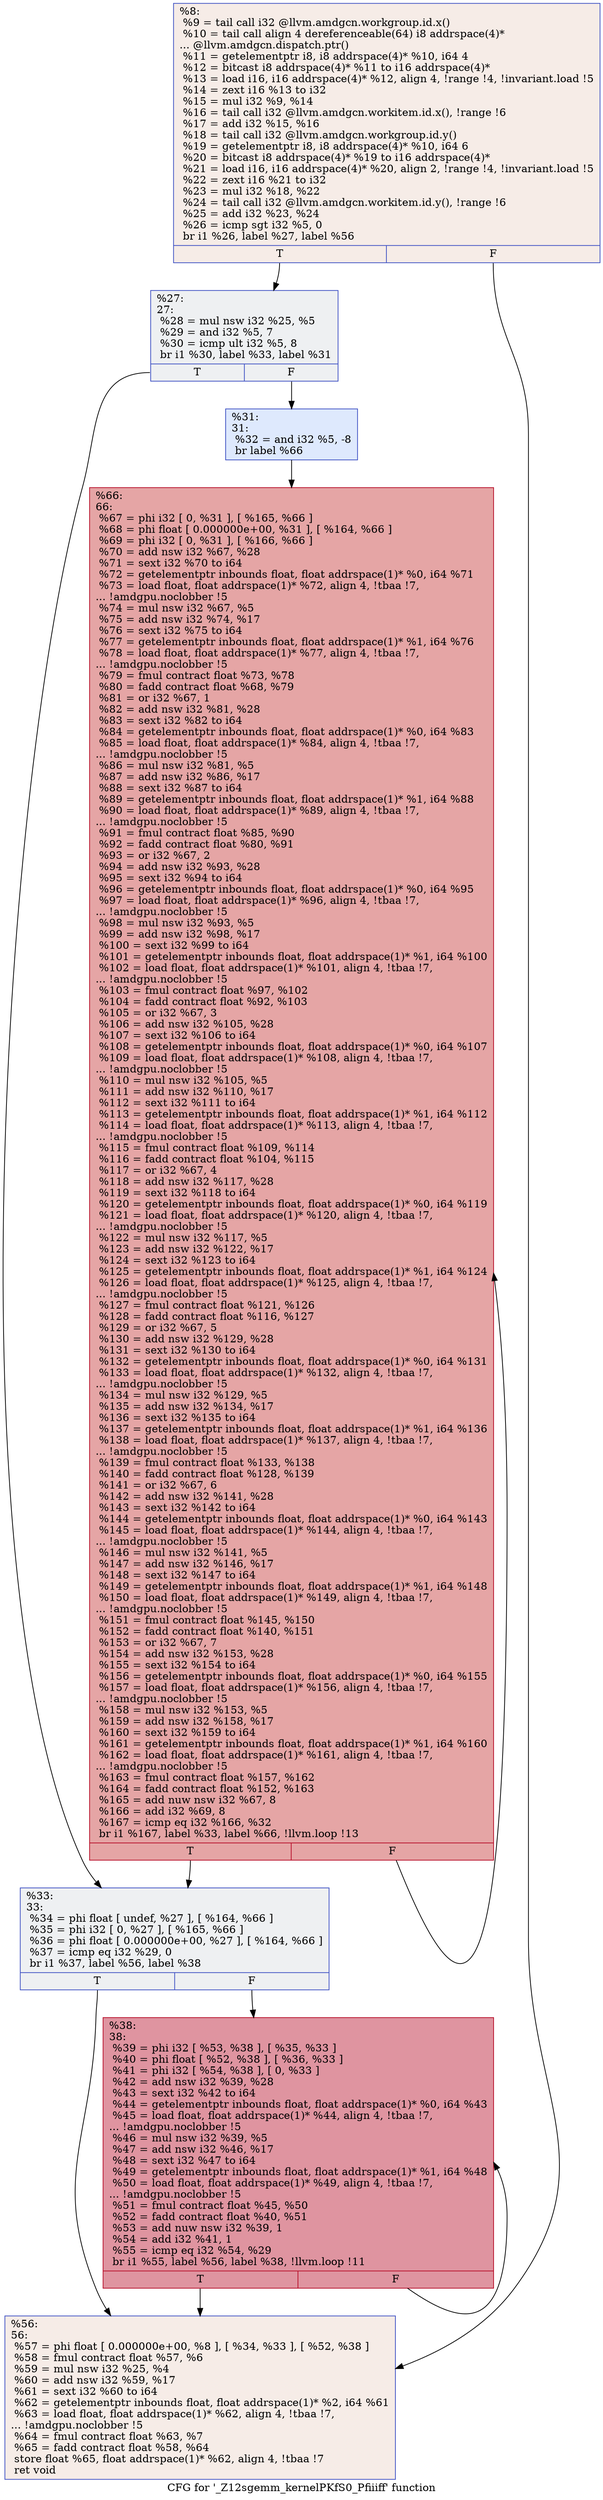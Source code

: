 digraph "CFG for '_Z12sgemm_kernelPKfS0_Pfiiiff' function" {
	label="CFG for '_Z12sgemm_kernelPKfS0_Pfiiiff' function";

	Node0x5473d10 [shape=record,color="#3d50c3ff", style=filled, fillcolor="#ead5c970",label="{%8:\l  %9 = tail call i32 @llvm.amdgcn.workgroup.id.x()\l  %10 = tail call align 4 dereferenceable(64) i8 addrspace(4)*\l... @llvm.amdgcn.dispatch.ptr()\l  %11 = getelementptr i8, i8 addrspace(4)* %10, i64 4\l  %12 = bitcast i8 addrspace(4)* %11 to i16 addrspace(4)*\l  %13 = load i16, i16 addrspace(4)* %12, align 4, !range !4, !invariant.load !5\l  %14 = zext i16 %13 to i32\l  %15 = mul i32 %9, %14\l  %16 = tail call i32 @llvm.amdgcn.workitem.id.x(), !range !6\l  %17 = add i32 %15, %16\l  %18 = tail call i32 @llvm.amdgcn.workgroup.id.y()\l  %19 = getelementptr i8, i8 addrspace(4)* %10, i64 6\l  %20 = bitcast i8 addrspace(4)* %19 to i16 addrspace(4)*\l  %21 = load i16, i16 addrspace(4)* %20, align 2, !range !4, !invariant.load !5\l  %22 = zext i16 %21 to i32\l  %23 = mul i32 %18, %22\l  %24 = tail call i32 @llvm.amdgcn.workitem.id.y(), !range !6\l  %25 = add i32 %23, %24\l  %26 = icmp sgt i32 %5, 0\l  br i1 %26, label %27, label %56\l|{<s0>T|<s1>F}}"];
	Node0x5473d10:s0 -> Node0x5477610;
	Node0x5473d10:s1 -> Node0x54776a0;
	Node0x5477610 [shape=record,color="#3d50c3ff", style=filled, fillcolor="#d9dce170",label="{%27:\l27:                                               \l  %28 = mul nsw i32 %25, %5\l  %29 = and i32 %5, 7\l  %30 = icmp ult i32 %5, 8\l  br i1 %30, label %33, label %31\l|{<s0>T|<s1>F}}"];
	Node0x5477610:s0 -> Node0x54779f0;
	Node0x5477610:s1 -> Node0x5477a40;
	Node0x5477a40 [shape=record,color="#3d50c3ff", style=filled, fillcolor="#b5cdfa70",label="{%31:\l31:                                               \l  %32 = and i32 %5, -8\l  br label %66\l}"];
	Node0x5477a40 -> Node0x5475aa0;
	Node0x54779f0 [shape=record,color="#3d50c3ff", style=filled, fillcolor="#d9dce170",label="{%33:\l33:                                               \l  %34 = phi float [ undef, %27 ], [ %164, %66 ]\l  %35 = phi i32 [ 0, %27 ], [ %165, %66 ]\l  %36 = phi float [ 0.000000e+00, %27 ], [ %164, %66 ]\l  %37 = icmp eq i32 %29, 0\l  br i1 %37, label %56, label %38\l|{<s0>T|<s1>F}}"];
	Node0x54779f0:s0 -> Node0x54776a0;
	Node0x54779f0:s1 -> Node0x5478fc0;
	Node0x5478fc0 [shape=record,color="#b70d28ff", style=filled, fillcolor="#b70d2870",label="{%38:\l38:                                               \l  %39 = phi i32 [ %53, %38 ], [ %35, %33 ]\l  %40 = phi float [ %52, %38 ], [ %36, %33 ]\l  %41 = phi i32 [ %54, %38 ], [ 0, %33 ]\l  %42 = add nsw i32 %39, %28\l  %43 = sext i32 %42 to i64\l  %44 = getelementptr inbounds float, float addrspace(1)* %0, i64 %43\l  %45 = load float, float addrspace(1)* %44, align 4, !tbaa !7,\l... !amdgpu.noclobber !5\l  %46 = mul nsw i32 %39, %5\l  %47 = add nsw i32 %46, %17\l  %48 = sext i32 %47 to i64\l  %49 = getelementptr inbounds float, float addrspace(1)* %1, i64 %48\l  %50 = load float, float addrspace(1)* %49, align 4, !tbaa !7,\l... !amdgpu.noclobber !5\l  %51 = fmul contract float %45, %50\l  %52 = fadd contract float %40, %51\l  %53 = add nuw nsw i32 %39, 1\l  %54 = add i32 %41, 1\l  %55 = icmp eq i32 %54, %29\l  br i1 %55, label %56, label %38, !llvm.loop !11\l|{<s0>T|<s1>F}}"];
	Node0x5478fc0:s0 -> Node0x54776a0;
	Node0x5478fc0:s1 -> Node0x5478fc0;
	Node0x54776a0 [shape=record,color="#3d50c3ff", style=filled, fillcolor="#ead5c970",label="{%56:\l56:                                               \l  %57 = phi float [ 0.000000e+00, %8 ], [ %34, %33 ], [ %52, %38 ]\l  %58 = fmul contract float %57, %6\l  %59 = mul nsw i32 %25, %4\l  %60 = add nsw i32 %59, %17\l  %61 = sext i32 %60 to i64\l  %62 = getelementptr inbounds float, float addrspace(1)* %2, i64 %61\l  %63 = load float, float addrspace(1)* %62, align 4, !tbaa !7,\l... !amdgpu.noclobber !5\l  %64 = fmul contract float %63, %7\l  %65 = fadd contract float %58, %64\l  store float %65, float addrspace(1)* %62, align 4, !tbaa !7\l  ret void\l}"];
	Node0x5475aa0 [shape=record,color="#b70d28ff", style=filled, fillcolor="#c5333470",label="{%66:\l66:                                               \l  %67 = phi i32 [ 0, %31 ], [ %165, %66 ]\l  %68 = phi float [ 0.000000e+00, %31 ], [ %164, %66 ]\l  %69 = phi i32 [ 0, %31 ], [ %166, %66 ]\l  %70 = add nsw i32 %67, %28\l  %71 = sext i32 %70 to i64\l  %72 = getelementptr inbounds float, float addrspace(1)* %0, i64 %71\l  %73 = load float, float addrspace(1)* %72, align 4, !tbaa !7,\l... !amdgpu.noclobber !5\l  %74 = mul nsw i32 %67, %5\l  %75 = add nsw i32 %74, %17\l  %76 = sext i32 %75 to i64\l  %77 = getelementptr inbounds float, float addrspace(1)* %1, i64 %76\l  %78 = load float, float addrspace(1)* %77, align 4, !tbaa !7,\l... !amdgpu.noclobber !5\l  %79 = fmul contract float %73, %78\l  %80 = fadd contract float %68, %79\l  %81 = or i32 %67, 1\l  %82 = add nsw i32 %81, %28\l  %83 = sext i32 %82 to i64\l  %84 = getelementptr inbounds float, float addrspace(1)* %0, i64 %83\l  %85 = load float, float addrspace(1)* %84, align 4, !tbaa !7,\l... !amdgpu.noclobber !5\l  %86 = mul nsw i32 %81, %5\l  %87 = add nsw i32 %86, %17\l  %88 = sext i32 %87 to i64\l  %89 = getelementptr inbounds float, float addrspace(1)* %1, i64 %88\l  %90 = load float, float addrspace(1)* %89, align 4, !tbaa !7,\l... !amdgpu.noclobber !5\l  %91 = fmul contract float %85, %90\l  %92 = fadd contract float %80, %91\l  %93 = or i32 %67, 2\l  %94 = add nsw i32 %93, %28\l  %95 = sext i32 %94 to i64\l  %96 = getelementptr inbounds float, float addrspace(1)* %0, i64 %95\l  %97 = load float, float addrspace(1)* %96, align 4, !tbaa !7,\l... !amdgpu.noclobber !5\l  %98 = mul nsw i32 %93, %5\l  %99 = add nsw i32 %98, %17\l  %100 = sext i32 %99 to i64\l  %101 = getelementptr inbounds float, float addrspace(1)* %1, i64 %100\l  %102 = load float, float addrspace(1)* %101, align 4, !tbaa !7,\l... !amdgpu.noclobber !5\l  %103 = fmul contract float %97, %102\l  %104 = fadd contract float %92, %103\l  %105 = or i32 %67, 3\l  %106 = add nsw i32 %105, %28\l  %107 = sext i32 %106 to i64\l  %108 = getelementptr inbounds float, float addrspace(1)* %0, i64 %107\l  %109 = load float, float addrspace(1)* %108, align 4, !tbaa !7,\l... !amdgpu.noclobber !5\l  %110 = mul nsw i32 %105, %5\l  %111 = add nsw i32 %110, %17\l  %112 = sext i32 %111 to i64\l  %113 = getelementptr inbounds float, float addrspace(1)* %1, i64 %112\l  %114 = load float, float addrspace(1)* %113, align 4, !tbaa !7,\l... !amdgpu.noclobber !5\l  %115 = fmul contract float %109, %114\l  %116 = fadd contract float %104, %115\l  %117 = or i32 %67, 4\l  %118 = add nsw i32 %117, %28\l  %119 = sext i32 %118 to i64\l  %120 = getelementptr inbounds float, float addrspace(1)* %0, i64 %119\l  %121 = load float, float addrspace(1)* %120, align 4, !tbaa !7,\l... !amdgpu.noclobber !5\l  %122 = mul nsw i32 %117, %5\l  %123 = add nsw i32 %122, %17\l  %124 = sext i32 %123 to i64\l  %125 = getelementptr inbounds float, float addrspace(1)* %1, i64 %124\l  %126 = load float, float addrspace(1)* %125, align 4, !tbaa !7,\l... !amdgpu.noclobber !5\l  %127 = fmul contract float %121, %126\l  %128 = fadd contract float %116, %127\l  %129 = or i32 %67, 5\l  %130 = add nsw i32 %129, %28\l  %131 = sext i32 %130 to i64\l  %132 = getelementptr inbounds float, float addrspace(1)* %0, i64 %131\l  %133 = load float, float addrspace(1)* %132, align 4, !tbaa !7,\l... !amdgpu.noclobber !5\l  %134 = mul nsw i32 %129, %5\l  %135 = add nsw i32 %134, %17\l  %136 = sext i32 %135 to i64\l  %137 = getelementptr inbounds float, float addrspace(1)* %1, i64 %136\l  %138 = load float, float addrspace(1)* %137, align 4, !tbaa !7,\l... !amdgpu.noclobber !5\l  %139 = fmul contract float %133, %138\l  %140 = fadd contract float %128, %139\l  %141 = or i32 %67, 6\l  %142 = add nsw i32 %141, %28\l  %143 = sext i32 %142 to i64\l  %144 = getelementptr inbounds float, float addrspace(1)* %0, i64 %143\l  %145 = load float, float addrspace(1)* %144, align 4, !tbaa !7,\l... !amdgpu.noclobber !5\l  %146 = mul nsw i32 %141, %5\l  %147 = add nsw i32 %146, %17\l  %148 = sext i32 %147 to i64\l  %149 = getelementptr inbounds float, float addrspace(1)* %1, i64 %148\l  %150 = load float, float addrspace(1)* %149, align 4, !tbaa !7,\l... !amdgpu.noclobber !5\l  %151 = fmul contract float %145, %150\l  %152 = fadd contract float %140, %151\l  %153 = or i32 %67, 7\l  %154 = add nsw i32 %153, %28\l  %155 = sext i32 %154 to i64\l  %156 = getelementptr inbounds float, float addrspace(1)* %0, i64 %155\l  %157 = load float, float addrspace(1)* %156, align 4, !tbaa !7,\l... !amdgpu.noclobber !5\l  %158 = mul nsw i32 %153, %5\l  %159 = add nsw i32 %158, %17\l  %160 = sext i32 %159 to i64\l  %161 = getelementptr inbounds float, float addrspace(1)* %1, i64 %160\l  %162 = load float, float addrspace(1)* %161, align 4, !tbaa !7,\l... !amdgpu.noclobber !5\l  %163 = fmul contract float %157, %162\l  %164 = fadd contract float %152, %163\l  %165 = add nuw nsw i32 %67, 8\l  %166 = add i32 %69, 8\l  %167 = icmp eq i32 %166, %32\l  br i1 %167, label %33, label %66, !llvm.loop !13\l|{<s0>T|<s1>F}}"];
	Node0x5475aa0:s0 -> Node0x54779f0;
	Node0x5475aa0:s1 -> Node0x5475aa0;
}
